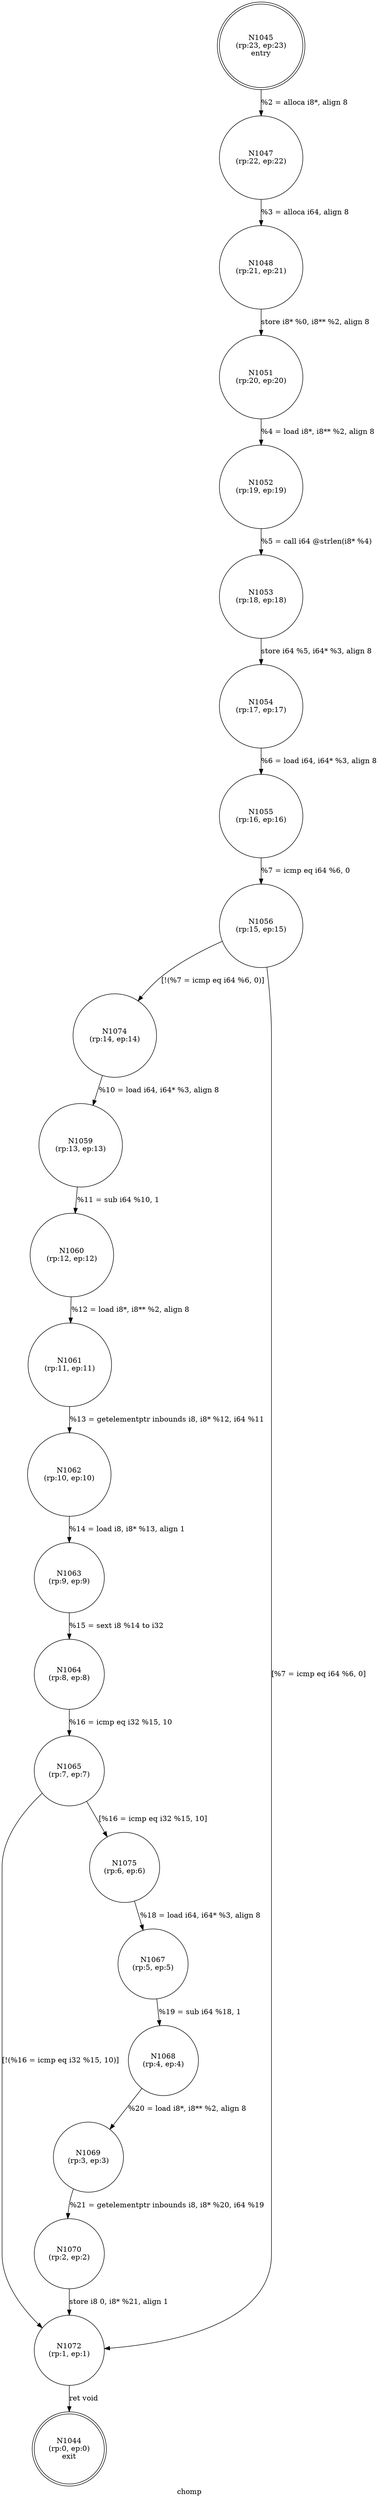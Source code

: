 digraph chomp {
label="chomp"
1044 [label="N1044\n(rp:0, ep:0)\nexit", shape="doublecircle"]
1045 [label="N1045\n(rp:23, ep:23)\nentry", shape="doublecircle"]
1045 -> 1047 [label="%2 = alloca i8*, align 8"]
1047 [label="N1047\n(rp:22, ep:22)", shape="circle"]
1047 -> 1048 [label="%3 = alloca i64, align 8"]
1048 [label="N1048\n(rp:21, ep:21)", shape="circle"]
1048 -> 1051 [label="store i8* %0, i8** %2, align 8"]
1051 [label="N1051\n(rp:20, ep:20)", shape="circle"]
1051 -> 1052 [label="%4 = load i8*, i8** %2, align 8"]
1052 [label="N1052\n(rp:19, ep:19)", shape="circle"]
1052 -> 1053 [label="%5 = call i64 @strlen(i8* %4)"]
1053 [label="N1053\n(rp:18, ep:18)", shape="circle"]
1053 -> 1054 [label="store i64 %5, i64* %3, align 8"]
1054 [label="N1054\n(rp:17, ep:17)", shape="circle"]
1054 -> 1055 [label="%6 = load i64, i64* %3, align 8"]
1055 [label="N1055\n(rp:16, ep:16)", shape="circle"]
1055 -> 1056 [label="%7 = icmp eq i64 %6, 0"]
1056 [label="N1056\n(rp:15, ep:15)", shape="circle"]
1056 -> 1074 [label="[!(%7 = icmp eq i64 %6, 0)]"]
1056 -> 1072 [label="[%7 = icmp eq i64 %6, 0]"]
1059 [label="N1059\n(rp:13, ep:13)", shape="circle"]
1059 -> 1060 [label="%11 = sub i64 %10, 1"]
1060 [label="N1060\n(rp:12, ep:12)", shape="circle"]
1060 -> 1061 [label="%12 = load i8*, i8** %2, align 8"]
1061 [label="N1061\n(rp:11, ep:11)", shape="circle"]
1061 -> 1062 [label="%13 = getelementptr inbounds i8, i8* %12, i64 %11"]
1062 [label="N1062\n(rp:10, ep:10)", shape="circle"]
1062 -> 1063 [label="%14 = load i8, i8* %13, align 1"]
1063 [label="N1063\n(rp:9, ep:9)", shape="circle"]
1063 -> 1064 [label="%15 = sext i8 %14 to i32"]
1064 [label="N1064\n(rp:8, ep:8)", shape="circle"]
1064 -> 1065 [label="%16 = icmp eq i32 %15, 10"]
1065 [label="N1065\n(rp:7, ep:7)", shape="circle"]
1065 -> 1075 [label="[%16 = icmp eq i32 %15, 10]"]
1065 -> 1072 [label="[!(%16 = icmp eq i32 %15, 10)]"]
1067 [label="N1067\n(rp:5, ep:5)", shape="circle"]
1067 -> 1068 [label="%19 = sub i64 %18, 1"]
1068 [label="N1068\n(rp:4, ep:4)", shape="circle"]
1068 -> 1069 [label="%20 = load i8*, i8** %2, align 8"]
1069 [label="N1069\n(rp:3, ep:3)", shape="circle"]
1069 -> 1070 [label="%21 = getelementptr inbounds i8, i8* %20, i64 %19"]
1070 [label="N1070\n(rp:2, ep:2)", shape="circle"]
1070 -> 1072 [label="store i8 0, i8* %21, align 1"]
1072 [label="N1072\n(rp:1, ep:1)", shape="circle"]
1072 -> 1044 [label="ret void"]
1074 [label="N1074\n(rp:14, ep:14)", shape="circle"]
1074 -> 1059 [label="%10 = load i64, i64* %3, align 8"]
1075 [label="N1075\n(rp:6, ep:6)", shape="circle"]
1075 -> 1067 [label="%18 = load i64, i64* %3, align 8"]
}

